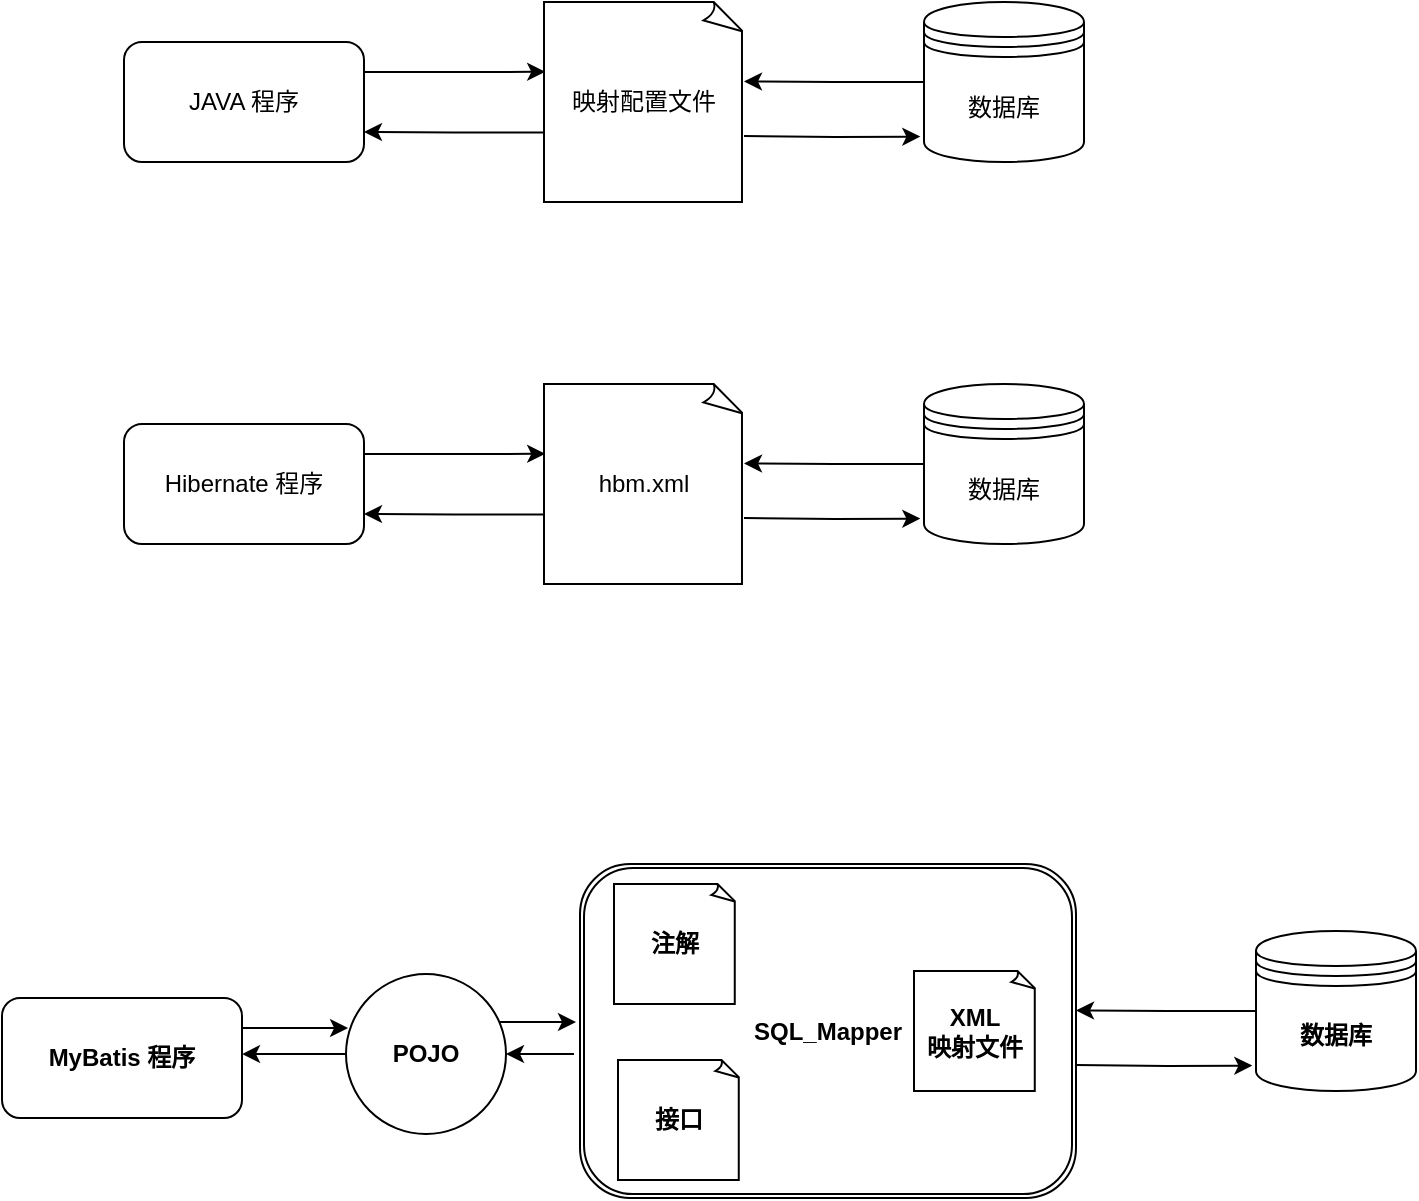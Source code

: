 <mxfile version="13.6.2" type="github">
  <diagram id="DQchyCB_N_H0ZP1r1eAt" name="Page-1">
    <mxGraphModel dx="813" dy="431" grid="0" gridSize="10" guides="1" tooltips="1" connect="1" arrows="1" fold="1" page="1" pageScale="1" pageWidth="827" pageHeight="1169" math="0" shadow="0">
      <root>
        <mxCell id="0" />
        <mxCell id="1" parent="0" />
        <mxCell id="PDq4BTt-HHCtBDdT8FIZ-3" value="映射配置文件" style="whiteSpace=wrap;html=1;shape=mxgraph.basic.document" parent="1" vertex="1">
          <mxGeometry x="330" y="280" width="100" height="100" as="geometry" />
        </mxCell>
        <mxCell id="PDq4BTt-HHCtBDdT8FIZ-10" style="edgeStyle=orthogonalEdgeStyle;rounded=0;orthogonalLoop=1;jettySize=auto;html=1;exitX=0;exitY=0.5;exitDx=0;exitDy=0;entryX=1;entryY=0.397;entryDx=0;entryDy=0;entryPerimeter=0;" parent="1" source="PDq4BTt-HHCtBDdT8FIZ-4" target="PDq4BTt-HHCtBDdT8FIZ-3" edge="1">
          <mxGeometry relative="1" as="geometry" />
        </mxCell>
        <mxCell id="PDq4BTt-HHCtBDdT8FIZ-4" value="数据库" style="shape=datastore;whiteSpace=wrap;html=1;" parent="1" vertex="1">
          <mxGeometry x="520" y="280" width="80" height="80" as="geometry" />
        </mxCell>
        <mxCell id="PDq4BTt-HHCtBDdT8FIZ-6" style="edgeStyle=orthogonalEdgeStyle;rounded=0;orthogonalLoop=1;jettySize=auto;html=1;exitX=1;exitY=0.25;exitDx=0;exitDy=0;entryX=0.006;entryY=0.349;entryDx=0;entryDy=0;entryPerimeter=0;" parent="1" source="PDq4BTt-HHCtBDdT8FIZ-5" target="PDq4BTt-HHCtBDdT8FIZ-3" edge="1">
          <mxGeometry relative="1" as="geometry" />
        </mxCell>
        <mxCell id="PDq4BTt-HHCtBDdT8FIZ-5" value="JAVA 程序" style="rounded=1;whiteSpace=wrap;html=1;" parent="1" vertex="1">
          <mxGeometry x="120" y="300" width="120" height="60" as="geometry" />
        </mxCell>
        <mxCell id="PDq4BTt-HHCtBDdT8FIZ-8" style="edgeStyle=orthogonalEdgeStyle;rounded=0;orthogonalLoop=1;jettySize=auto;html=1;exitX=-0.001;exitY=0.652;exitDx=0;exitDy=0;entryX=1;entryY=0.75;entryDx=0;entryDy=0;exitPerimeter=0;" parent="1" source="PDq4BTt-HHCtBDdT8FIZ-3" target="PDq4BTt-HHCtBDdT8FIZ-5" edge="1">
          <mxGeometry relative="1" as="geometry">
            <mxPoint x="250" y="325.0" as="sourcePoint" />
            <mxPoint x="340.6" y="324.9" as="targetPoint" />
          </mxGeometry>
        </mxCell>
        <mxCell id="PDq4BTt-HHCtBDdT8FIZ-12" style="edgeStyle=orthogonalEdgeStyle;rounded=0;orthogonalLoop=1;jettySize=auto;html=1;entryX=-0.023;entryY=0.841;entryDx=0;entryDy=0;entryPerimeter=0;" parent="1" target="PDq4BTt-HHCtBDdT8FIZ-4" edge="1">
          <mxGeometry relative="1" as="geometry">
            <mxPoint x="430" y="347" as="sourcePoint" />
            <mxPoint x="340.6" y="324.9" as="targetPoint" />
          </mxGeometry>
        </mxCell>
        <mxCell id="PDq4BTt-HHCtBDdT8FIZ-13" value="hbm.xml" style="whiteSpace=wrap;html=1;shape=mxgraph.basic.document" parent="1" vertex="1">
          <mxGeometry x="330" y="471" width="100" height="100" as="geometry" />
        </mxCell>
        <mxCell id="PDq4BTt-HHCtBDdT8FIZ-14" style="edgeStyle=orthogonalEdgeStyle;rounded=0;orthogonalLoop=1;jettySize=auto;html=1;exitX=0;exitY=0.5;exitDx=0;exitDy=0;entryX=1;entryY=0.397;entryDx=0;entryDy=0;entryPerimeter=0;" parent="1" source="PDq4BTt-HHCtBDdT8FIZ-15" target="PDq4BTt-HHCtBDdT8FIZ-13" edge="1">
          <mxGeometry relative="1" as="geometry" />
        </mxCell>
        <mxCell id="PDq4BTt-HHCtBDdT8FIZ-15" value="数据库" style="shape=datastore;whiteSpace=wrap;html=1;" parent="1" vertex="1">
          <mxGeometry x="520" y="471" width="80" height="80" as="geometry" />
        </mxCell>
        <mxCell id="PDq4BTt-HHCtBDdT8FIZ-16" style="edgeStyle=orthogonalEdgeStyle;rounded=0;orthogonalLoop=1;jettySize=auto;html=1;exitX=1;exitY=0.25;exitDx=0;exitDy=0;entryX=0.006;entryY=0.349;entryDx=0;entryDy=0;entryPerimeter=0;" parent="1" source="PDq4BTt-HHCtBDdT8FIZ-17" target="PDq4BTt-HHCtBDdT8FIZ-13" edge="1">
          <mxGeometry relative="1" as="geometry" />
        </mxCell>
        <mxCell id="PDq4BTt-HHCtBDdT8FIZ-17" value="Hibernate 程序" style="rounded=1;whiteSpace=wrap;html=1;" parent="1" vertex="1">
          <mxGeometry x="120" y="491" width="120" height="60" as="geometry" />
        </mxCell>
        <mxCell id="PDq4BTt-HHCtBDdT8FIZ-18" style="edgeStyle=orthogonalEdgeStyle;rounded=0;orthogonalLoop=1;jettySize=auto;html=1;exitX=-0.001;exitY=0.652;exitDx=0;exitDy=0;entryX=1;entryY=0.75;entryDx=0;entryDy=0;exitPerimeter=0;" parent="1" source="PDq4BTt-HHCtBDdT8FIZ-13" target="PDq4BTt-HHCtBDdT8FIZ-17" edge="1">
          <mxGeometry relative="1" as="geometry">
            <mxPoint x="250" y="516.0" as="sourcePoint" />
            <mxPoint x="340.6" y="515.9" as="targetPoint" />
          </mxGeometry>
        </mxCell>
        <mxCell id="PDq4BTt-HHCtBDdT8FIZ-19" style="edgeStyle=orthogonalEdgeStyle;rounded=0;orthogonalLoop=1;jettySize=auto;html=1;entryX=-0.023;entryY=0.841;entryDx=0;entryDy=0;entryPerimeter=0;" parent="1" target="PDq4BTt-HHCtBDdT8FIZ-15" edge="1">
          <mxGeometry relative="1" as="geometry">
            <mxPoint x="430" y="538" as="sourcePoint" />
            <mxPoint x="340.6" y="515.9" as="targetPoint" />
          </mxGeometry>
        </mxCell>
        <mxCell id="-X2p7qLgVFRKAw1nEmmo-4" style="edgeStyle=orthogonalEdgeStyle;rounded=0;orthogonalLoop=1;jettySize=auto;html=1;exitX=1;exitY=0.25;exitDx=0;exitDy=0;entryX=0.013;entryY=0.338;entryDx=0;entryDy=0;entryPerimeter=0;fontStyle=1" edge="1" parent="1" source="-X2p7qLgVFRKAw1nEmmo-2" target="-X2p7qLgVFRKAw1nEmmo-3">
          <mxGeometry relative="1" as="geometry" />
        </mxCell>
        <mxCell id="-X2p7qLgVFRKAw1nEmmo-2" value="MyBatis&amp;nbsp;程序" style="rounded=1;whiteSpace=wrap;html=1;fontStyle=1" vertex="1" parent="1">
          <mxGeometry x="59" y="778" width="120" height="60" as="geometry" />
        </mxCell>
        <mxCell id="-X2p7qLgVFRKAw1nEmmo-5" style="edgeStyle=orthogonalEdgeStyle;rounded=0;orthogonalLoop=1;jettySize=auto;html=1;exitX=0;exitY=0.5;exitDx=0;exitDy=0;entryX=1;entryY=0.467;entryDx=0;entryDy=0;entryPerimeter=0;fontStyle=1" edge="1" parent="1" source="-X2p7qLgVFRKAw1nEmmo-3" target="-X2p7qLgVFRKAw1nEmmo-2">
          <mxGeometry relative="1" as="geometry">
            <mxPoint x="186" y="806" as="targetPoint" />
          </mxGeometry>
        </mxCell>
        <mxCell id="-X2p7qLgVFRKAw1nEmmo-3" value="POJO" style="ellipse;whiteSpace=wrap;html=1;aspect=fixed;fontStyle=1" vertex="1" parent="1">
          <mxGeometry x="231" y="766" width="80" height="80" as="geometry" />
        </mxCell>
        <mxCell id="-X2p7qLgVFRKAw1nEmmo-6" value="SQL_Mapper" style="shape=ext;double=1;rounded=1;whiteSpace=wrap;html=1;fontStyle=1" vertex="1" parent="1">
          <mxGeometry x="348" y="711" width="248" height="167" as="geometry" />
        </mxCell>
        <mxCell id="-X2p7qLgVFRKAw1nEmmo-7" value="注解" style="whiteSpace=wrap;html=1;shape=mxgraph.basic.document;fontStyle=1" vertex="1" parent="1">
          <mxGeometry x="365" y="721" width="61" height="60" as="geometry" />
        </mxCell>
        <mxCell id="-X2p7qLgVFRKAw1nEmmo-8" value="接口" style="whiteSpace=wrap;html=1;shape=mxgraph.basic.document;fontStyle=1" vertex="1" parent="1">
          <mxGeometry x="367" y="809" width="61" height="60" as="geometry" />
        </mxCell>
        <mxCell id="-X2p7qLgVFRKAw1nEmmo-9" value="XML&lt;br&gt;映射文件" style="whiteSpace=wrap;html=1;shape=mxgraph.basic.document;fontStyle=1" vertex="1" parent="1">
          <mxGeometry x="515" y="764.5" width="61" height="60" as="geometry" />
        </mxCell>
        <mxCell id="-X2p7qLgVFRKAw1nEmmo-10" style="edgeStyle=orthogonalEdgeStyle;rounded=0;orthogonalLoop=1;jettySize=auto;html=1;exitX=0;exitY=0.5;exitDx=0;exitDy=0;entryX=1;entryY=0.397;entryDx=0;entryDy=0;entryPerimeter=0;fontStyle=1" edge="1" parent="1" source="-X2p7qLgVFRKAw1nEmmo-11">
          <mxGeometry relative="1" as="geometry">
            <mxPoint x="596" y="784.2" as="targetPoint" />
          </mxGeometry>
        </mxCell>
        <mxCell id="-X2p7qLgVFRKAw1nEmmo-11" value="数据库" style="shape=datastore;whiteSpace=wrap;html=1;fontStyle=1" vertex="1" parent="1">
          <mxGeometry x="686" y="744.5" width="80" height="80" as="geometry" />
        </mxCell>
        <mxCell id="-X2p7qLgVFRKAw1nEmmo-12" style="edgeStyle=orthogonalEdgeStyle;rounded=0;orthogonalLoop=1;jettySize=auto;html=1;entryX=-0.023;entryY=0.841;entryDx=0;entryDy=0;entryPerimeter=0;fontStyle=1" edge="1" parent="1" target="-X2p7qLgVFRKAw1nEmmo-11">
          <mxGeometry relative="1" as="geometry">
            <mxPoint x="596" y="811.5" as="sourcePoint" />
            <mxPoint x="506.6" y="789.4" as="targetPoint" />
          </mxGeometry>
        </mxCell>
        <mxCell id="-X2p7qLgVFRKAw1nEmmo-16" style="edgeStyle=orthogonalEdgeStyle;rounded=0;orthogonalLoop=1;jettySize=auto;html=1;entryX=1;entryY=0.467;entryDx=0;entryDy=0;entryPerimeter=0;fontStyle=1" edge="1" parent="1">
          <mxGeometry relative="1" as="geometry">
            <mxPoint x="311" y="805.73" as="targetPoint" />
            <mxPoint x="345" y="806" as="sourcePoint" />
          </mxGeometry>
        </mxCell>
        <mxCell id="-X2p7qLgVFRKAw1nEmmo-20" style="edgeStyle=orthogonalEdgeStyle;rounded=0;orthogonalLoop=1;jettySize=auto;html=1;fontStyle=1" edge="1" parent="1">
          <mxGeometry relative="1" as="geometry">
            <mxPoint x="308" y="790" as="sourcePoint" />
            <mxPoint x="346" y="790" as="targetPoint" />
          </mxGeometry>
        </mxCell>
      </root>
    </mxGraphModel>
  </diagram>
</mxfile>
